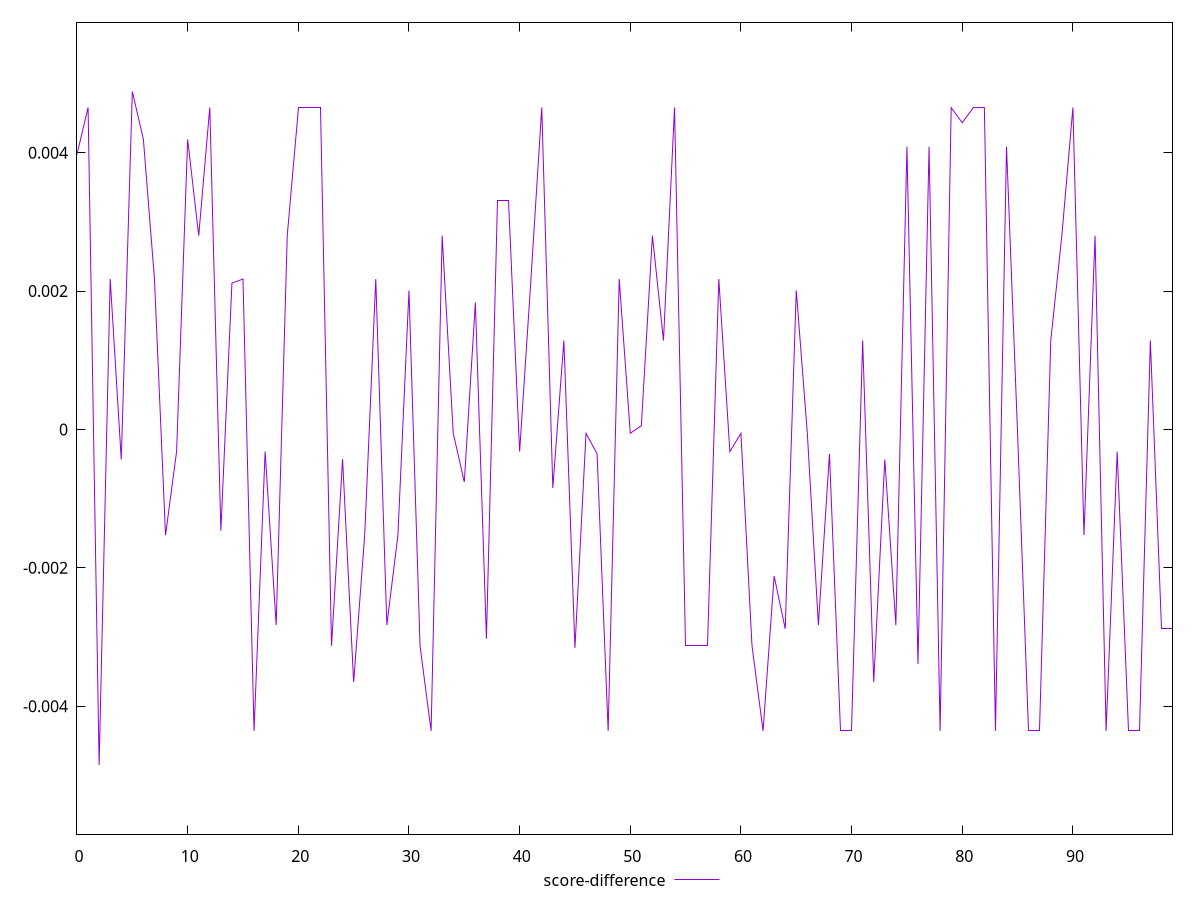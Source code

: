 reset

$scoreDifference <<EOF
0 0.003975458201732063
1 0.0046523969202955096
2 -0.004849595691950037
3 0.002172727503318428
4 -0.00043458827041120696
5 0.0048837521166754105
6 0.004190473197448086
7 0.002172727503318428
8 -0.001529348572224254
9 -0.0003208536464964773
10 0.004190473197442812
11 0.002799856007232482
12 0.004652396920300228
13 -0.001463163842290005
14 0.002114782577736174
15 0.002172727503318428
16 -0.004357845905356594
17 -0.0003208536464964773
18 -0.0028283622283972187
19 0.002799856007227486
20 0.004652396920300228
21 0.0046523969202955096
22 0.004652396920300228
23 -0.0031269305563798033
24 -0.0004299298111549166
25 -0.0036533608888901226
26 -0.001529348572224254
27 0.0021727275033231463
28 -0.0028283622283925003
29 -0.001529348572224254
30 0.0020081121795370582
31 -0.0031269305563798033
32 -0.004357845905356594
33 0.002799856007232482
34 -0.00005621242607356525
35 -0.0007606847241984349
36 0.0018334123960134785
37 -0.0030243129688387604
38 0.003302193219620997
39 0.003302193219620997
40 -0.00032085364649220294
41 0.002114782577736174
42 0.00465239692030478
43 -0.0008469934617796326
44 0.0012853199240778213
45 -0.0031572881383308826
46 -0.00005621242606845822
47 -0.00035389445982053624
48 -0.004357845905356594
49 0.002172727503318428
50 -0.00005621242606845822
51 0.00005342083899878558
52 0.002799856007227486
53 0.0012853199240778213
54 0.0046523969202955096
55 -0.0031269305563798033
56 -0.0031269305563847993
57 -0.0031269305563847993
58 0.002172727503318428
59 -0.00032085364649220294
60 -0.00005621242606845822
61 -0.0031269305563798033
62 -0.004357845905356594
63 -0.0021183651488309585
64 -0.002881828322691349
65 0.0020081121795370582
66 -0.00005621242606845822
67 -0.0028283622283925003
68 -0.00035389445982053624
69 -0.004357845905356594
70 -0.004357845905356594
71 0.0012853199240778213
72 -0.0036533608888901226
73 -0.0004345882704019366
74 -0.0028283622283972187
75 0.0040861337831691324
76 -0.0033912229342481504
77 0.0040861337831691324
78 -0.00435784590535121
79 0.00465018746443796
80 0.004432318653082745
81 0.0046501874644287455
82 0.004652396920300228
83 -0.00435784590535121
84 0.004086133783163859
85 -0.00005621242606845822
86 -0.004357845905356594
87 -0.00435784590535121
88 0.0012853199240725477
89 0.002799856007227486
90 0.004652396920300228
91 -0.001529348572224254
92 0.002799856007232482
93 -0.004357845905356594
94 -0.0003208536464964773
95 -0.00435784590535121
96 -0.004357845905361424
97 0.0012853199240725477
98 -0.002881828322691349
99 -0.002881828322686686
EOF

set key outside below
set xrange [0:99]
set yrange [-0.005849595691950037:0.0058837521166754106]
set trange [-0.005849595691950037:0.0058837521166754106]
set terminal svg size 640, 500 enhanced background rgb 'white'
set output "report_00008_2021-01-22T20:58:29.167/max-potential-fid/samples/pages+cached/score-difference/values.svg"

plot $scoreDifference title "score-difference" with line

reset
